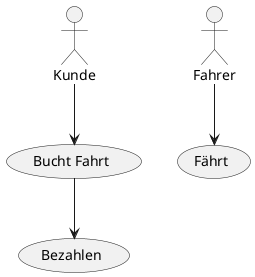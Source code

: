 @startuml
:Kunde:
:Fahrer:
Kunde --> (Bucht Fahrt)
Fahrer -->(Fährt)
(Bezahlen) <-up- (Bucht Fahrt)

@enduml